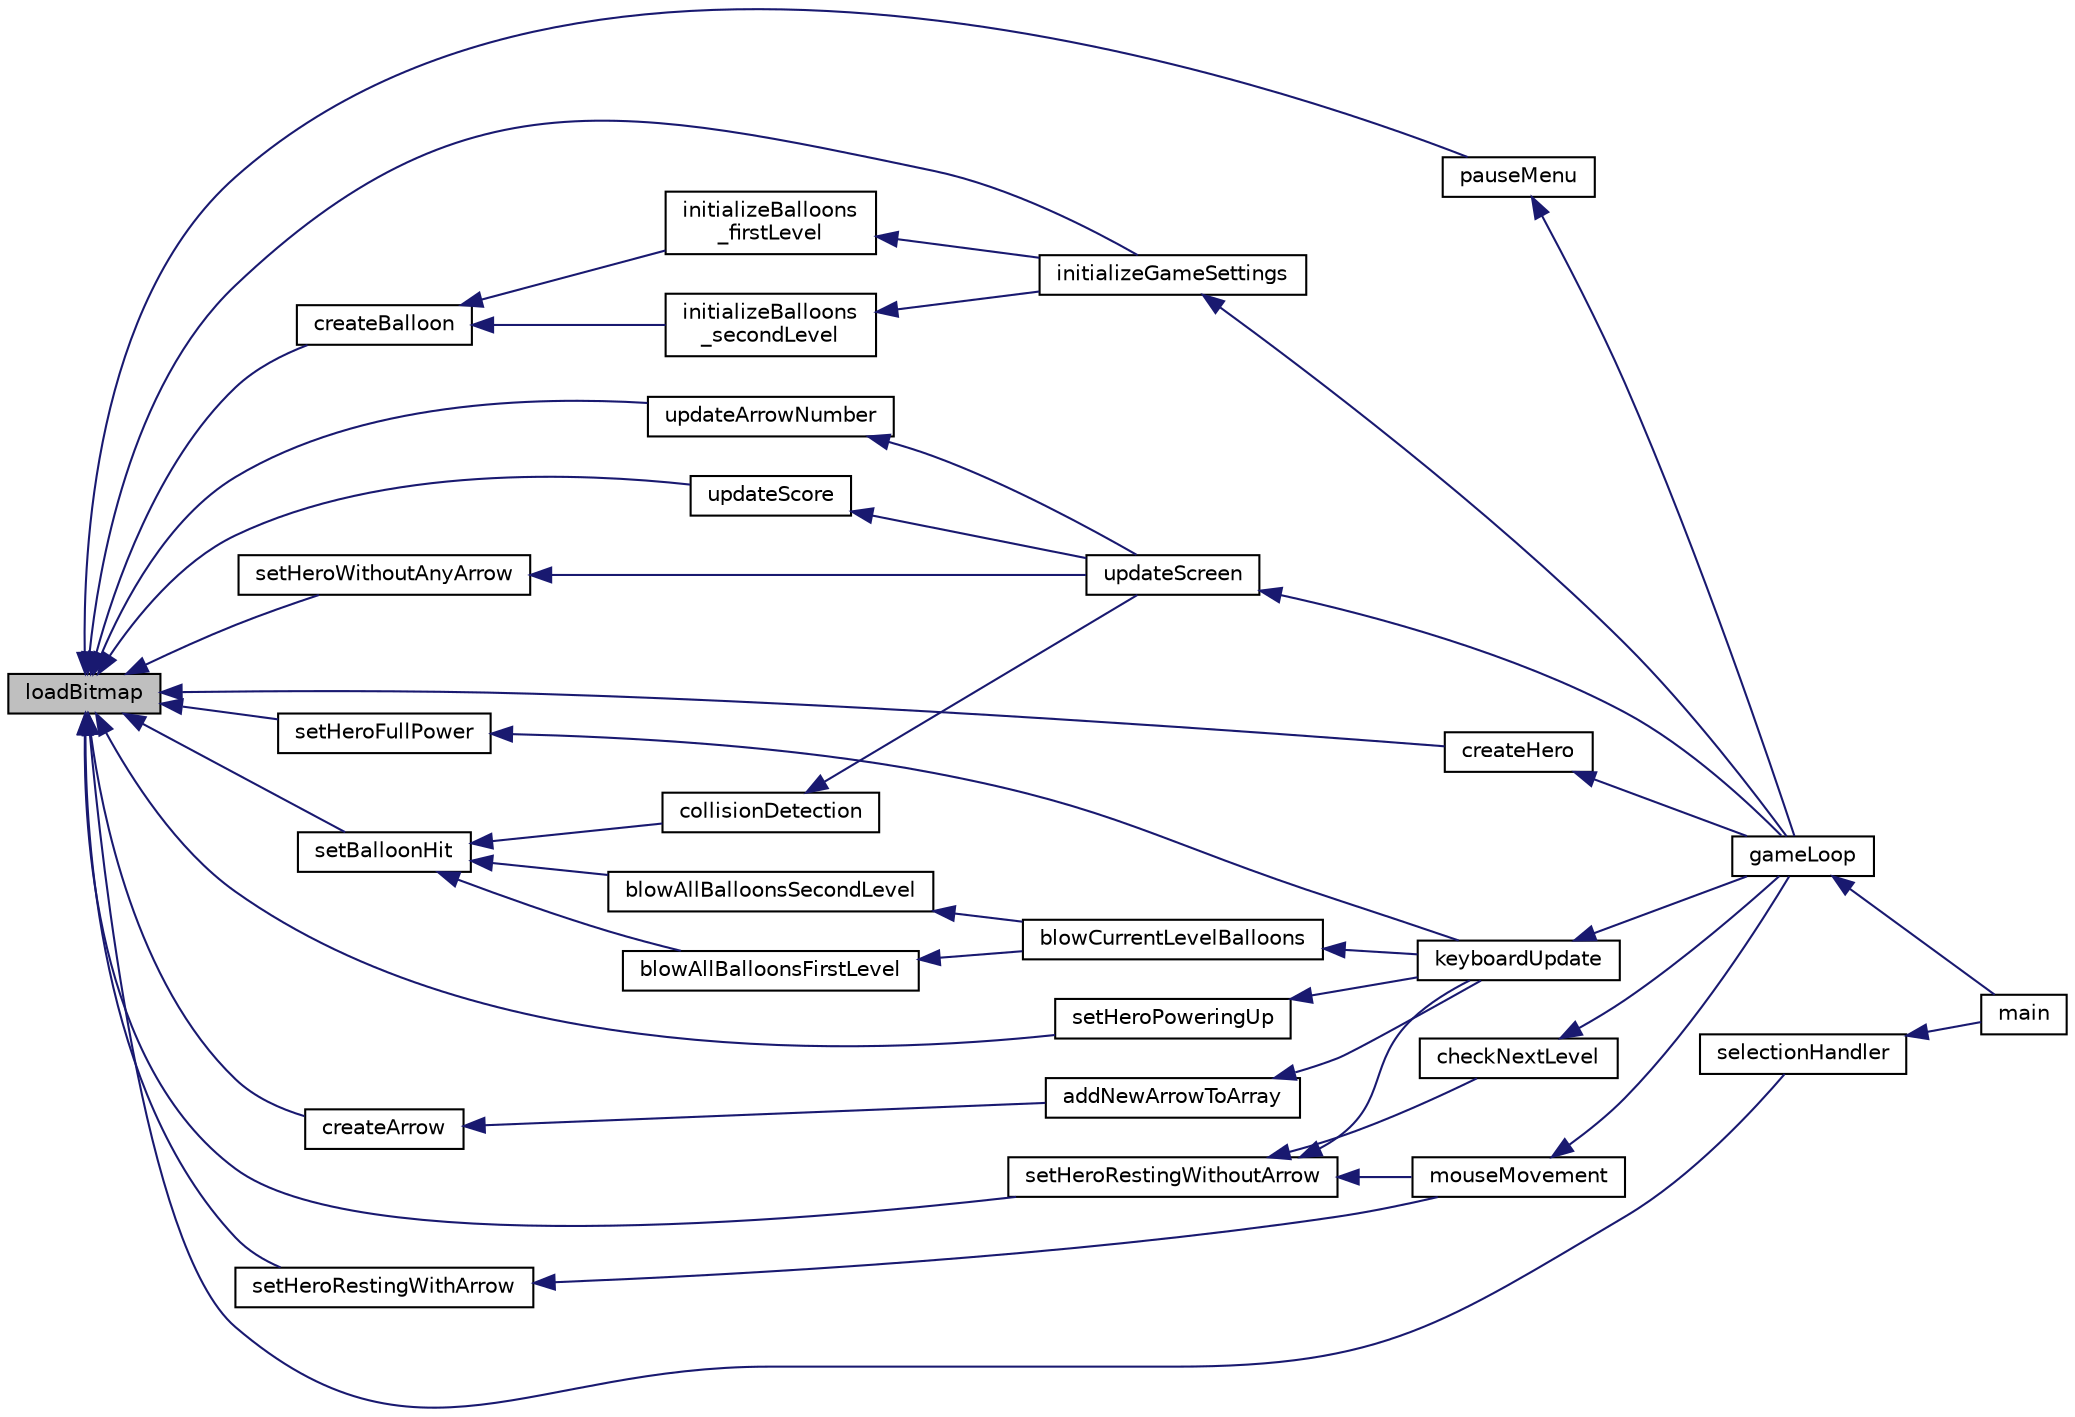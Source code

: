 digraph "loadBitmap"
{
  edge [fontname="Helvetica",fontsize="10",labelfontname="Helvetica",labelfontsize="10"];
  node [fontname="Helvetica",fontsize="10",shape=record];
  rankdir="LR";
  Node5 [label="loadBitmap",height=0.2,width=0.4,color="black", fillcolor="grey75", style="filled", fontcolor="black"];
  Node5 -> Node6 [dir="back",color="midnightblue",fontsize="10",style="solid",fontname="Helvetica"];
  Node6 [label="createArrow",height=0.2,width=0.4,color="black", fillcolor="white", style="filled",URL="$group___arrow.html#ga31b78fa9f12c52877b3f1f4deb5b902a",tooltip="Creates a new instance of arrow. "];
  Node6 -> Node7 [dir="back",color="midnightblue",fontsize="10",style="solid",fontname="Helvetica"];
  Node7 [label="addNewArrowToArray",height=0.2,width=0.4,color="black", fillcolor="white", style="filled",URL="$group___bow.html#ga0f7b5f2eec37ea1823e3346e3bcfee63",tooltip="Adds a new arrow to the array of arrows. "];
  Node7 -> Node8 [dir="back",color="midnightblue",fontsize="10",style="solid",fontname="Helvetica"];
  Node8 [label="keyboardUpdate",height=0.2,width=0.4,color="black", fillcolor="white", style="filled",URL="$group___bow.html#gaa13cebcbe2531a9d4449bca30396dc85",tooltip="Handles all events related to keyboard inputs. "];
  Node8 -> Node9 [dir="back",color="midnightblue",fontsize="10",style="solid",fontname="Helvetica"];
  Node9 [label="gameLoop",height=0.2,width=0.4,color="black", fillcolor="white", style="filled",URL="$group___bow.html#gae3fcb6ab83836a82d8ab58a853667cba",tooltip="Main function for the game. Controls all interrupts of the peripherals and calls auxiliary functions..."];
  Node9 -> Node10 [dir="back",color="midnightblue",fontsize="10",style="solid",fontname="Helvetica"];
  Node10 [label="main",height=0.2,width=0.4,color="black", fillcolor="white", style="filled",URL="$main_8c.html#ae66f6b31b5ad750f1fe042a706a4e3d4"];
  Node5 -> Node11 [dir="back",color="midnightblue",fontsize="10",style="solid",fontname="Helvetica"];
  Node11 [label="createBalloon",height=0.2,width=0.4,color="black", fillcolor="white", style="filled",URL="$group___balloon.html#ga13a5573a332f3e5693586796fa0a09c8",tooltip="Creates a new instance of baloon. "];
  Node11 -> Node12 [dir="back",color="midnightblue",fontsize="10",style="solid",fontname="Helvetica"];
  Node12 [label="initializeBalloons\l_firstLevel",height=0.2,width=0.4,color="black", fillcolor="white", style="filled",URL="$group___bow.html#gabd5149059733f19435f3bea07fbc2bd0",tooltip="Allocates memory and create balloons for the first stage of the game. "];
  Node12 -> Node13 [dir="back",color="midnightblue",fontsize="10",style="solid",fontname="Helvetica"];
  Node13 [label="initializeGameSettings",height=0.2,width=0.4,color="black", fillcolor="white", style="filled",URL="$group___bow.html#ga62cb105a101f564c894496e3018b30d8",tooltip="Resets all global variables and prepares values for the game. "];
  Node13 -> Node9 [dir="back",color="midnightblue",fontsize="10",style="solid",fontname="Helvetica"];
  Node11 -> Node14 [dir="back",color="midnightblue",fontsize="10",style="solid",fontname="Helvetica"];
  Node14 [label="initializeBalloons\l_secondLevel",height=0.2,width=0.4,color="black", fillcolor="white", style="filled",URL="$group___bow.html#gae755cd5f70698bb9bc7491d407004748",tooltip="Allocates memory and create balloons for the second stage of the game. "];
  Node14 -> Node13 [dir="back",color="midnightblue",fontsize="10",style="solid",fontname="Helvetica"];
  Node5 -> Node15 [dir="back",color="midnightblue",fontsize="10",style="solid",fontname="Helvetica"];
  Node15 [label="setBalloonHit",height=0.2,width=0.4,color="black", fillcolor="white", style="filled",URL="$group___balloon.html#ga4ef32cdadecdc3f63774398532b7a3ed",tooltip="Changes the state of the balloon to &#39;blown&#39;. "];
  Node15 -> Node16 [dir="back",color="midnightblue",fontsize="10",style="solid",fontname="Helvetica"];
  Node16 [label="blowAllBalloonsFirstLevel",height=0.2,width=0.4,color="black", fillcolor="white", style="filled",URL="$group___bow.html#gab15c2619ee8f4ef5fe5a8332b2937070",tooltip="Makes all balloons go blown on the first level. This function is for testing purposes only..."];
  Node16 -> Node17 [dir="back",color="midnightblue",fontsize="10",style="solid",fontname="Helvetica"];
  Node17 [label="blowCurrentLevelBalloons",height=0.2,width=0.4,color="black", fillcolor="white", style="filled",URL="$group___bow.html#ga31d93874c2b5982c602712f1e04ab17b",tooltip="Blows balloons whether the stage is first or second. "];
  Node17 -> Node8 [dir="back",color="midnightblue",fontsize="10",style="solid",fontname="Helvetica"];
  Node15 -> Node18 [dir="back",color="midnightblue",fontsize="10",style="solid",fontname="Helvetica"];
  Node18 [label="blowAllBalloonsSecondLevel",height=0.2,width=0.4,color="black", fillcolor="white", style="filled",URL="$group___bow.html#ga9bbf44cbf86d51d4426e4a10f7fb053a",tooltip="Makes all balloons go blown on the second level. This function is for testing purposes only..."];
  Node18 -> Node17 [dir="back",color="midnightblue",fontsize="10",style="solid",fontname="Helvetica"];
  Node15 -> Node19 [dir="back",color="midnightblue",fontsize="10",style="solid",fontname="Helvetica"];
  Node19 [label="collisionDetection",height=0.2,width=0.4,color="black", fillcolor="white", style="filled",URL="$group___bow.html#ga9b626f48dcf832ef9784c688ea762c18",tooltip="Handles the collision detection of arrows and balloons. "];
  Node19 -> Node20 [dir="back",color="midnightblue",fontsize="10",style="solid",fontname="Helvetica"];
  Node20 [label="updateScreen",height=0.2,width=0.4,color="black", fillcolor="white", style="filled",URL="$group___bow.html#ga53417cd25bc8832760fcaf2964eae773",tooltip="Handles all events related to updating screen every interruption of the timer. "];
  Node20 -> Node9 [dir="back",color="midnightblue",fontsize="10",style="solid",fontname="Helvetica"];
  Node5 -> Node21 [dir="back",color="midnightblue",fontsize="10",style="solid",fontname="Helvetica"];
  Node21 [label="updateArrowNumber",height=0.2,width=0.4,color="black", fillcolor="white", style="filled",URL="$group___bow.html#ga912b97039085748ea931e119dda4af6f",tooltip="Checks the number of arrows available on the hero and prints it on screen. "];
  Node21 -> Node20 [dir="back",color="midnightblue",fontsize="10",style="solid",fontname="Helvetica"];
  Node5 -> Node22 [dir="back",color="midnightblue",fontsize="10",style="solid",fontname="Helvetica"];
  Node22 [label="updateScore",height=0.2,width=0.4,color="black", fillcolor="white", style="filled",URL="$group___bow.html#ga0fe1d7598a7436ade0e5fb515830d312",tooltip="Checks the score of the hero and prints it on screen. "];
  Node22 -> Node20 [dir="back",color="midnightblue",fontsize="10",style="solid",fontname="Helvetica"];
  Node5 -> Node13 [dir="back",color="midnightblue",fontsize="10",style="solid",fontname="Helvetica"];
  Node5 -> Node23 [dir="back",color="midnightblue",fontsize="10",style="solid",fontname="Helvetica"];
  Node23 [label="createHero",height=0.2,width=0.4,color="black", fillcolor="white", style="filled",URL="$group___hero.html#gad925d3c7457fa14426e79e24efe51233",tooltip="Create a new &#39;instance&#39; of hero, allocating needed memory. "];
  Node23 -> Node9 [dir="back",color="midnightblue",fontsize="10",style="solid",fontname="Helvetica"];
  Node5 -> Node24 [dir="back",color="midnightblue",fontsize="10",style="solid",fontname="Helvetica"];
  Node24 [label="setHeroPoweringUp",height=0.2,width=0.4,color="black", fillcolor="white", style="filled",URL="$group___hero.html#gaf12eec6511a85c7426c3cd2e662e3ac0",tooltip="Makes hero power up, changing the bitmap. "];
  Node24 -> Node8 [dir="back",color="midnightblue",fontsize="10",style="solid",fontname="Helvetica"];
  Node5 -> Node25 [dir="back",color="midnightblue",fontsize="10",style="solid",fontname="Helvetica"];
  Node25 [label="setHeroFullPower",height=0.2,width=0.4,color="black", fillcolor="white", style="filled",URL="$group___hero.html#ga742bae50bcd5482df23858a6788eb58f",tooltip="Makes the hero be in &#39;full power&#39;. "];
  Node25 -> Node8 [dir="back",color="midnightblue",fontsize="10",style="solid",fontname="Helvetica"];
  Node5 -> Node26 [dir="back",color="midnightblue",fontsize="10",style="solid",fontname="Helvetica"];
  Node26 [label="setHeroRestingWithoutArrow",height=0.2,width=0.4,color="black", fillcolor="white", style="filled",URL="$group___hero.html#ga1a5faa1bd7f20ec6050a5eca6d619ee7",tooltip="Makes the hero be in &#39;rest position&#39; with no arrow assigned. "];
  Node26 -> Node27 [dir="back",color="midnightblue",fontsize="10",style="solid",fontname="Helvetica"];
  Node27 [label="checkNextLevel",height=0.2,width=0.4,color="black", fillcolor="white", style="filled",URL="$group___bow.html#ga51597e091650d38820295eea61c5405d",tooltip="Checks if we need to change to second stage of the game. "];
  Node27 -> Node9 [dir="back",color="midnightblue",fontsize="10",style="solid",fontname="Helvetica"];
  Node26 -> Node28 [dir="back",color="midnightblue",fontsize="10",style="solid",fontname="Helvetica"];
  Node28 [label="mouseMovement",height=0.2,width=0.4,color="black", fillcolor="white", style="filled",URL="$group___bow.html#ga72a1656ba8461fbee3a1b3a23d49bd19",tooltip="Handles all events related to mouse movement. "];
  Node28 -> Node9 [dir="back",color="midnightblue",fontsize="10",style="solid",fontname="Helvetica"];
  Node26 -> Node8 [dir="back",color="midnightblue",fontsize="10",style="solid",fontname="Helvetica"];
  Node5 -> Node29 [dir="back",color="midnightblue",fontsize="10",style="solid",fontname="Helvetica"];
  Node29 [label="setHeroRestingWithArrow",height=0.2,width=0.4,color="black", fillcolor="white", style="filled",URL="$group___hero.html#ga9df992675e634c0776b5d7b9a7463ff2",tooltip="Makes the hero in &#39;rest position&#39; with an arrow assigned. "];
  Node29 -> Node28 [dir="back",color="midnightblue",fontsize="10",style="solid",fontname="Helvetica"];
  Node5 -> Node30 [dir="back",color="midnightblue",fontsize="10",style="solid",fontname="Helvetica"];
  Node30 [label="setHeroWithoutAnyArrow",height=0.2,width=0.4,color="black", fillcolor="white", style="filled",URL="$group___hero.html#gabaf7e8dcca75da0ac9cb0fcd8acdc05e",tooltip="Because hero has no arrows, we change bitmap where his quiver has no arrows. "];
  Node30 -> Node20 [dir="back",color="midnightblue",fontsize="10",style="solid",fontname="Helvetica"];
  Node5 -> Node31 [dir="back",color="midnightblue",fontsize="10",style="solid",fontname="Helvetica"];
  Node31 [label="selectionHandler",height=0.2,width=0.4,color="black", fillcolor="white", style="filled",URL="$group___menu.html#ga2c4c4891001199cf42c066c2b2eab521",tooltip="Handles the main menu options. "];
  Node31 -> Node10 [dir="back",color="midnightblue",fontsize="10",style="solid",fontname="Helvetica"];
  Node5 -> Node32 [dir="back",color="midnightblue",fontsize="10",style="solid",fontname="Helvetica"];
  Node32 [label="pauseMenu",height=0.2,width=0.4,color="black", fillcolor="white", style="filled",URL="$group___menu.html#ga6256ad5a883392425d4ffbb78f5cb369",tooltip="Handles the pause menu options. "];
  Node32 -> Node9 [dir="back",color="midnightblue",fontsize="10",style="solid",fontname="Helvetica"];
}
